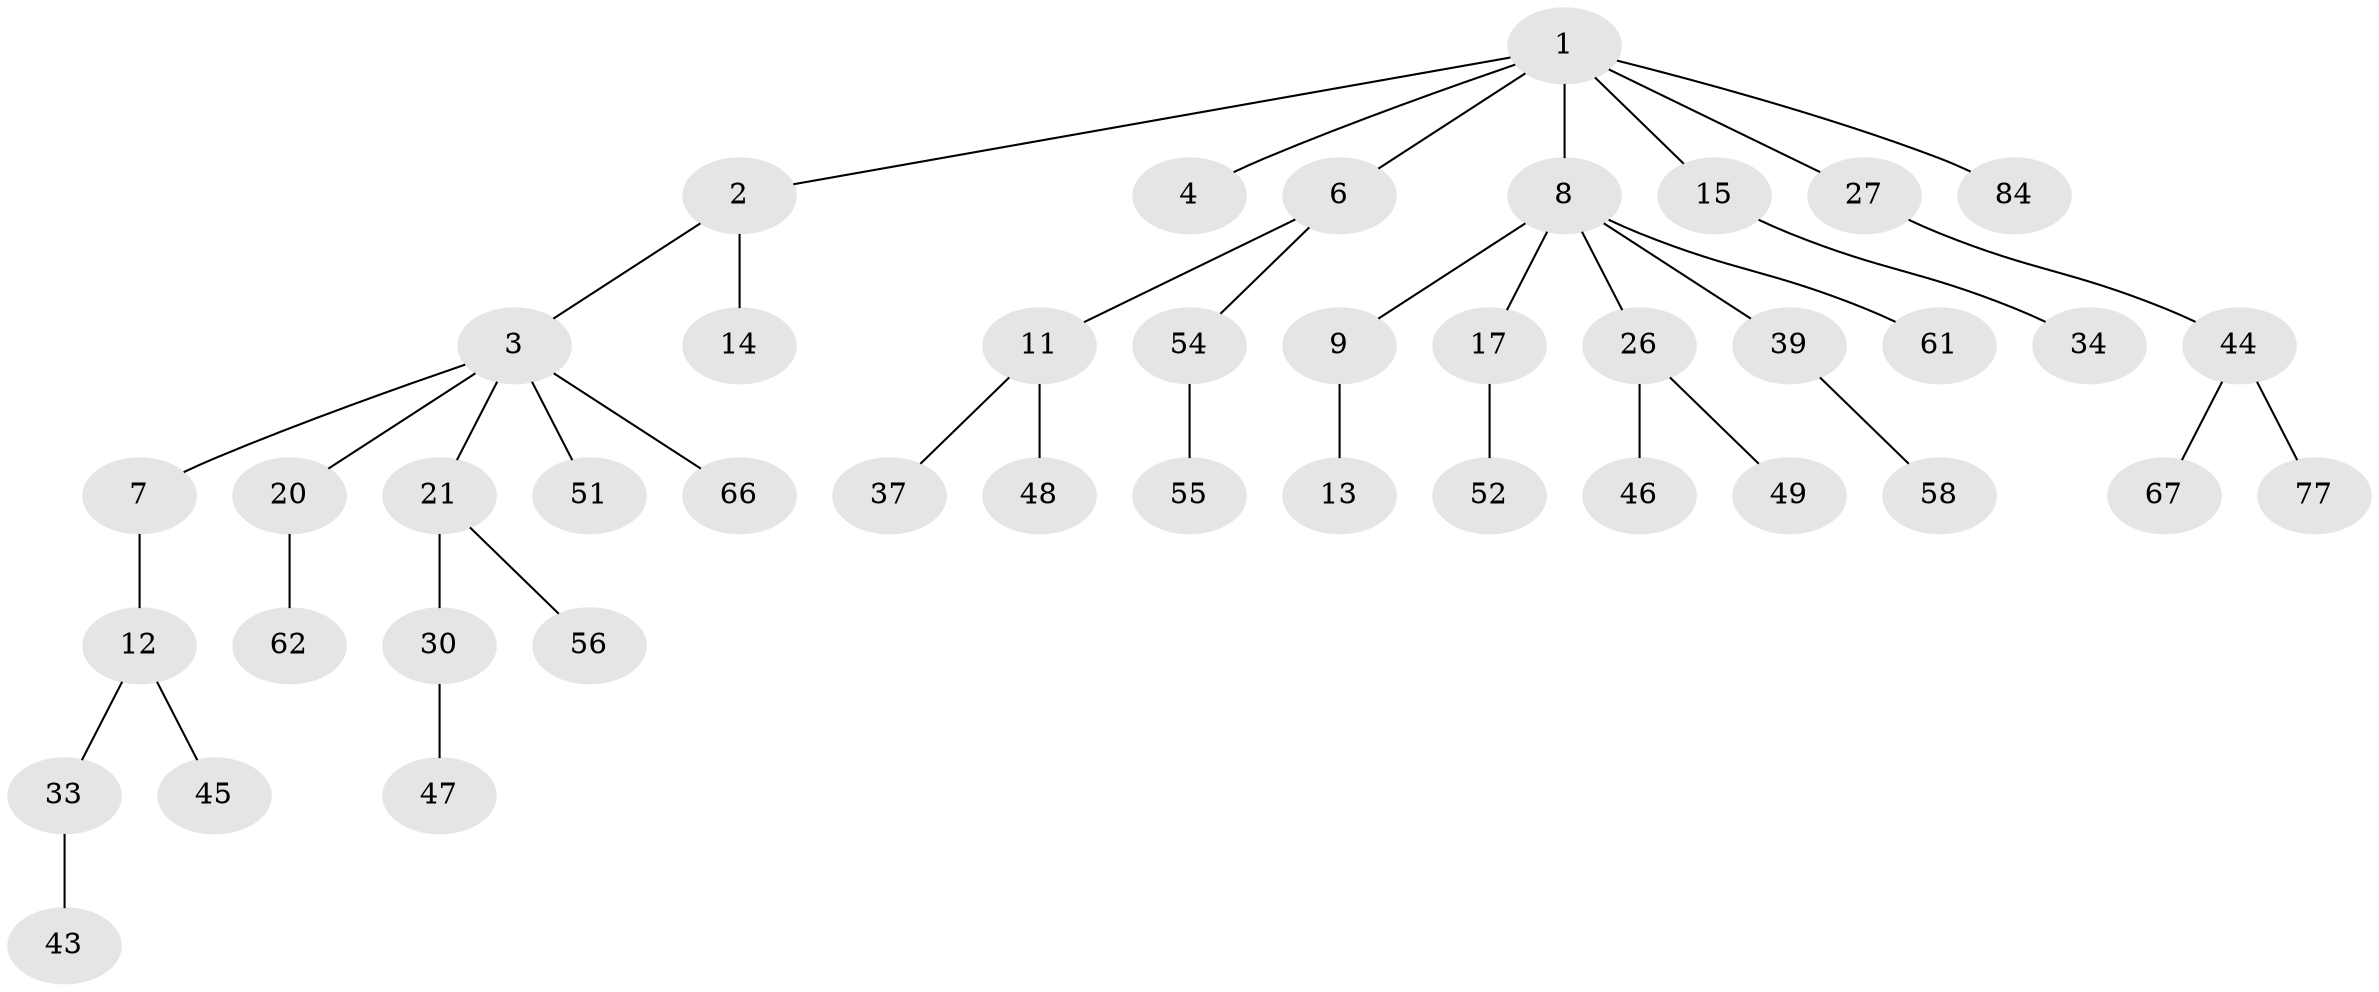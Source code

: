 // original degree distribution, {7: 0.011764705882352941, 3: 0.2, 2: 0.2823529411764706, 6: 0.023529411764705882, 4: 0.03529411764705882, 1: 0.4470588235294118}
// Generated by graph-tools (version 1.1) at 2025/19/03/04/25 18:19:18]
// undirected, 42 vertices, 41 edges
graph export_dot {
graph [start="1"]
  node [color=gray90,style=filled];
  1;
  2;
  3 [super="+5+16"];
  4 [super="+74"];
  6 [super="+28+71+69"];
  7 [super="+31+70"];
  8 [super="+24+41"];
  9 [super="+10"];
  11 [super="+19"];
  12 [super="+29"];
  13 [super="+18+23"];
  14 [super="+36"];
  15 [super="+25+22"];
  17 [super="+32+78"];
  20 [super="+57"];
  21;
  26 [super="+40"];
  27;
  30 [super="+50"];
  33 [super="+35"];
  34;
  37 [super="+83"];
  39 [super="+73"];
  43 [super="+53"];
  44;
  45;
  46;
  47 [super="+81"];
  48;
  49 [super="+80"];
  51;
  52 [super="+59+63"];
  54;
  55;
  56 [super="+60"];
  58 [super="+85"];
  61 [super="+68+79"];
  62;
  66;
  67;
  77;
  84;
  1 -- 2;
  1 -- 4;
  1 -- 6;
  1 -- 8;
  1 -- 15;
  1 -- 27;
  1 -- 84;
  2 -- 3;
  2 -- 14;
  3 -- 20;
  3 -- 7;
  3 -- 51;
  3 -- 66;
  3 -- 21;
  6 -- 11;
  6 -- 54;
  7 -- 12;
  8 -- 9;
  8 -- 17;
  8 -- 61;
  8 -- 26;
  8 -- 39;
  9 -- 13;
  11 -- 48;
  11 -- 37;
  12 -- 33;
  12 -- 45;
  15 -- 34;
  17 -- 52;
  20 -- 62;
  21 -- 30;
  21 -- 56;
  26 -- 46;
  26 -- 49;
  27 -- 44;
  30 -- 47;
  33 -- 43;
  39 -- 58;
  44 -- 67;
  44 -- 77;
  54 -- 55;
}
